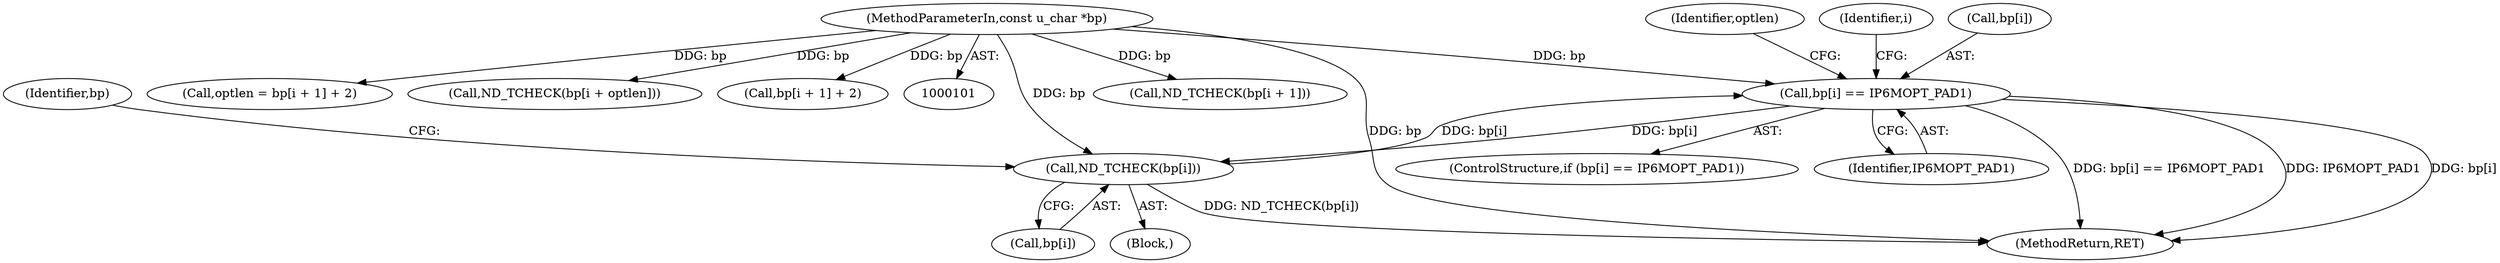 digraph "0_tcpdump_b8e559afaeb8fe0604a1f8e3ad4dc1445de07a00@array" {
"1000124" [label="(Call,bp[i] == IP6MOPT_PAD1)"];
"1000119" [label="(Call,ND_TCHECK(bp[i]))"];
"1000124" [label="(Call,bp[i] == IP6MOPT_PAD1)"];
"1000103" [label="(MethodParameterIn,const u_char *bp)"];
"1000141" [label="(Call,ND_TCHECK(bp[i + 1]))"];
"1000351" [label="(MethodReturn,RET)"];
"1000130" [label="(Identifier,optlen)"];
"1000123" [label="(ControlStructure,if (bp[i] == IP6MOPT_PAD1))"];
"1000124" [label="(Call,bp[i] == IP6MOPT_PAD1)"];
"1000118" [label="(Block,)"];
"1000119" [label="(Call,ND_TCHECK(bp[i]))"];
"1000137" [label="(Identifier,i)"];
"1000125" [label="(Call,bp[i])"];
"1000147" [label="(Call,optlen = bp[i + 1] + 2)"];
"1000165" [label="(Call,ND_TCHECK(bp[i + optlen]))"];
"1000149" [label="(Call,bp[i + 1] + 2)"];
"1000126" [label="(Identifier,bp)"];
"1000128" [label="(Identifier,IP6MOPT_PAD1)"];
"1000103" [label="(MethodParameterIn,const u_char *bp)"];
"1000120" [label="(Call,bp[i])"];
"1000124" -> "1000123"  [label="AST: "];
"1000124" -> "1000128"  [label="CFG: "];
"1000125" -> "1000124"  [label="AST: "];
"1000128" -> "1000124"  [label="AST: "];
"1000130" -> "1000124"  [label="CFG: "];
"1000137" -> "1000124"  [label="CFG: "];
"1000124" -> "1000351"  [label="DDG: IP6MOPT_PAD1"];
"1000124" -> "1000351"  [label="DDG: bp[i]"];
"1000124" -> "1000351"  [label="DDG: bp[i] == IP6MOPT_PAD1"];
"1000124" -> "1000119"  [label="DDG: bp[i]"];
"1000119" -> "1000124"  [label="DDG: bp[i]"];
"1000103" -> "1000124"  [label="DDG: bp"];
"1000119" -> "1000118"  [label="AST: "];
"1000119" -> "1000120"  [label="CFG: "];
"1000120" -> "1000119"  [label="AST: "];
"1000126" -> "1000119"  [label="CFG: "];
"1000119" -> "1000351"  [label="DDG: ND_TCHECK(bp[i])"];
"1000103" -> "1000119"  [label="DDG: bp"];
"1000103" -> "1000101"  [label="AST: "];
"1000103" -> "1000351"  [label="DDG: bp"];
"1000103" -> "1000141"  [label="DDG: bp"];
"1000103" -> "1000147"  [label="DDG: bp"];
"1000103" -> "1000149"  [label="DDG: bp"];
"1000103" -> "1000165"  [label="DDG: bp"];
}
